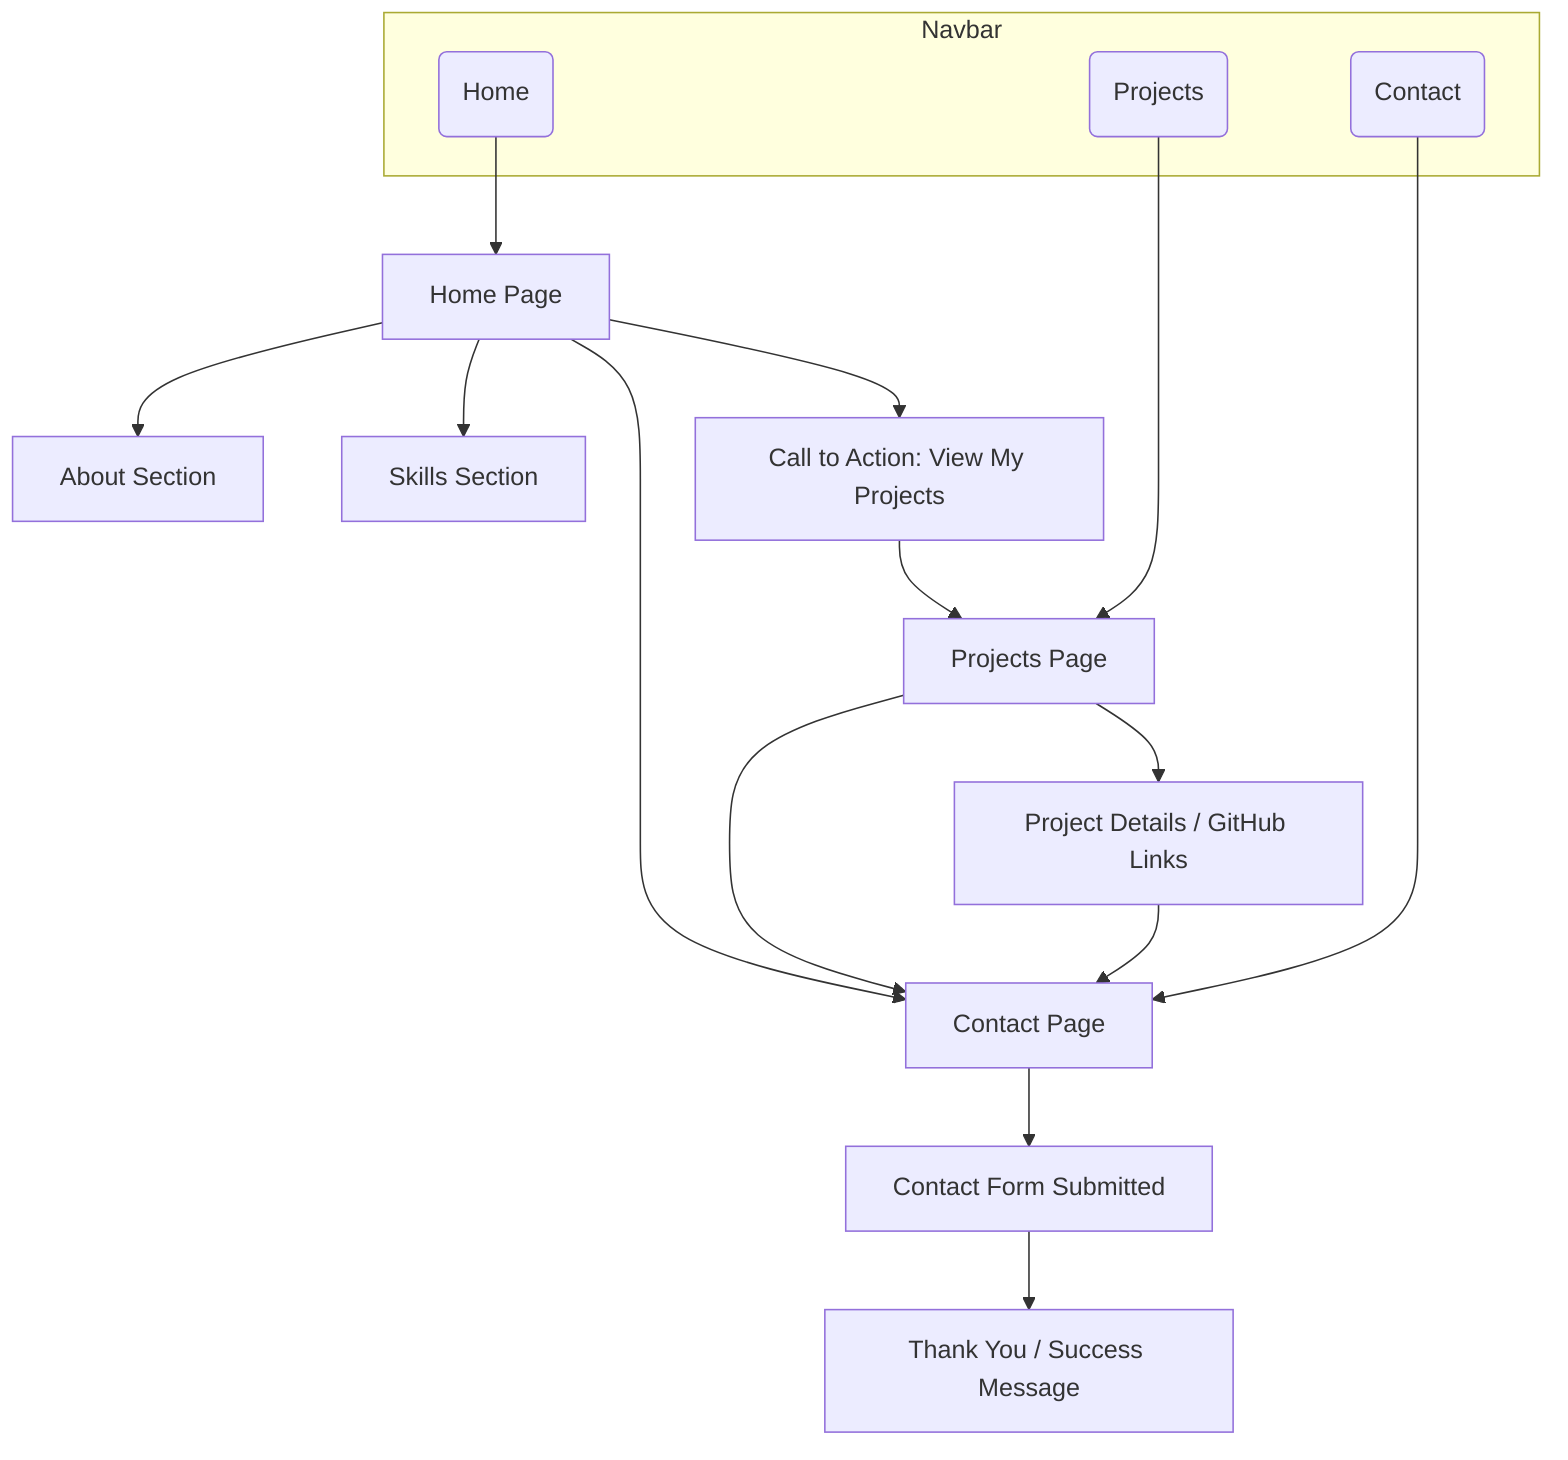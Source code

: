 graph TD

    A[Home Page] --> B[About Section]
    A --> C[Skills Section]
    A --> D[Call to Action: View My Projects]

    D --> E[Projects Page]
    E --> F[Project Details / GitHub Links]

    A --> G[Contact Page]
    E --> G
    F --> G

    G --> H[Contact Form Submitted]
    H --> I[Thank You / Success Message]

    %% Navigation bar links
    subgraph Navbar
        N1(Home)
        N2(Projects)
        N3(Contact)
    end

    N1 --> A
    N2 --> E
    N3 --> G